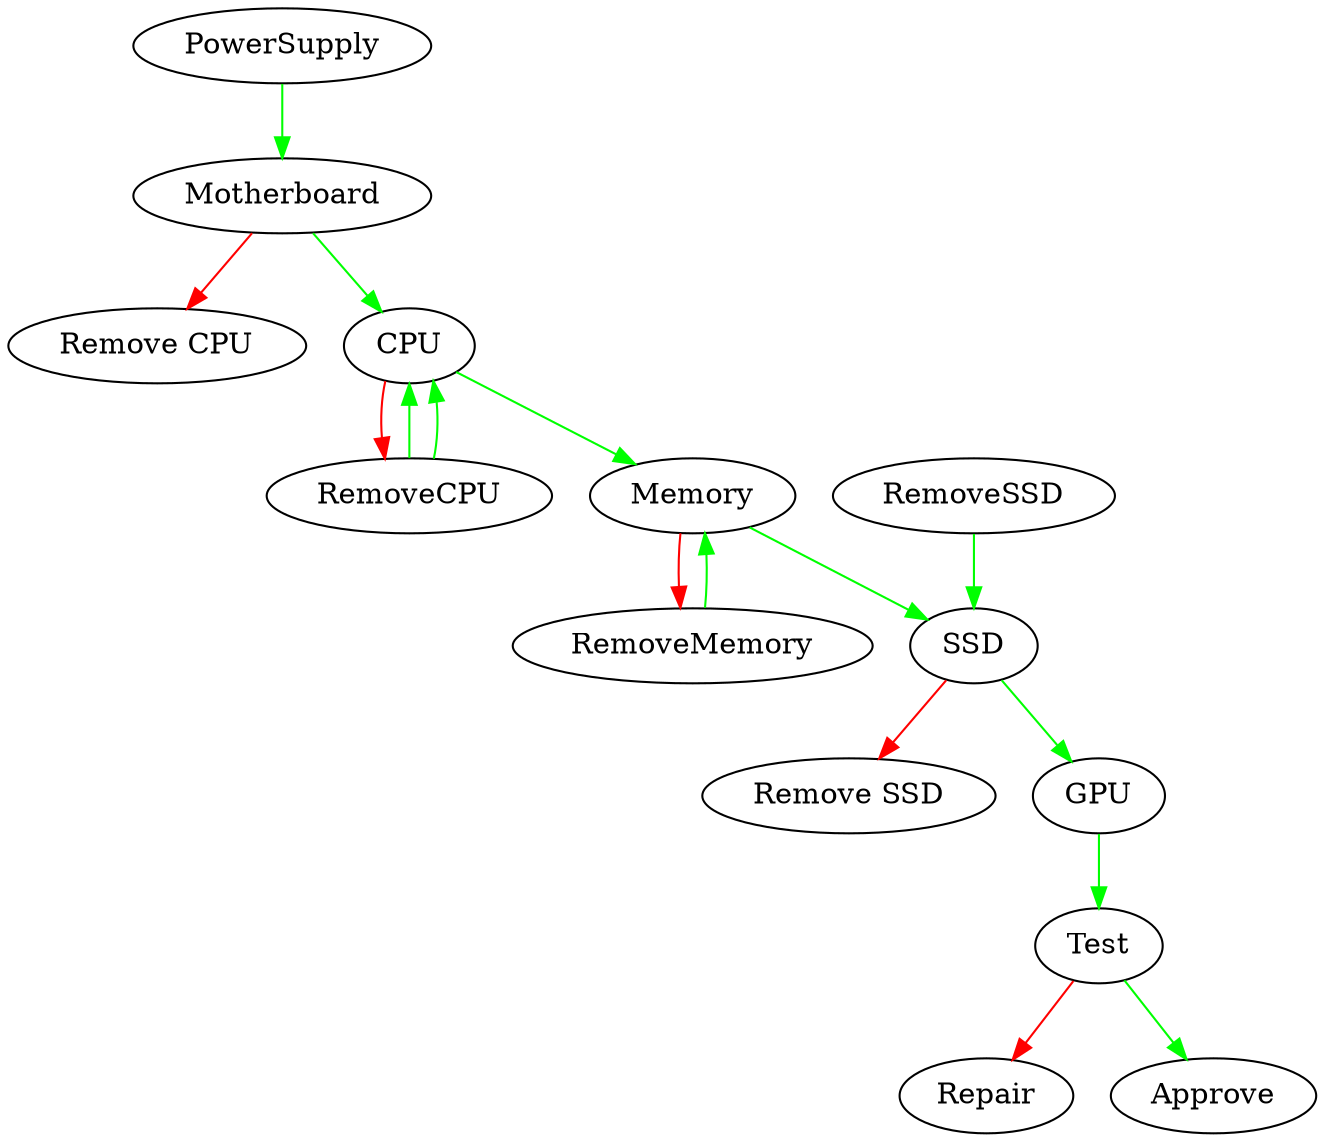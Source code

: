digraph taskGraph{
"PowerSupply" -> "Motherboard"[color=green];
"Motherboard" -> "Remove CPU"[color=red];
"Motherboard" -> "CPU"[color=green];
"RemoveCPU" -> "CPU"[color=green];
"CPU" -> "RemoveCPU"[color=red];
"CPU" -> "Memory"[color=green];
"RemoveCPU" -> "CPU"[color=green];
"Memory" -> "RemoveMemory"[color=red];
"Memory" -> "SSD"[color=green];
"RemoveMemory" -> "Memory"[color=green];
"SSD" -> "Remove SSD"[color=red];
"SSD" -> "GPU"[color=green];
"RemoveSSD" -> "SSD"[color=green];
"GPU" -> "Test"[color=green];
"Test" -> "Repair"[color=red];
"Test" -> "Approve"[color=green];
"Repair";
"Approve";
}

